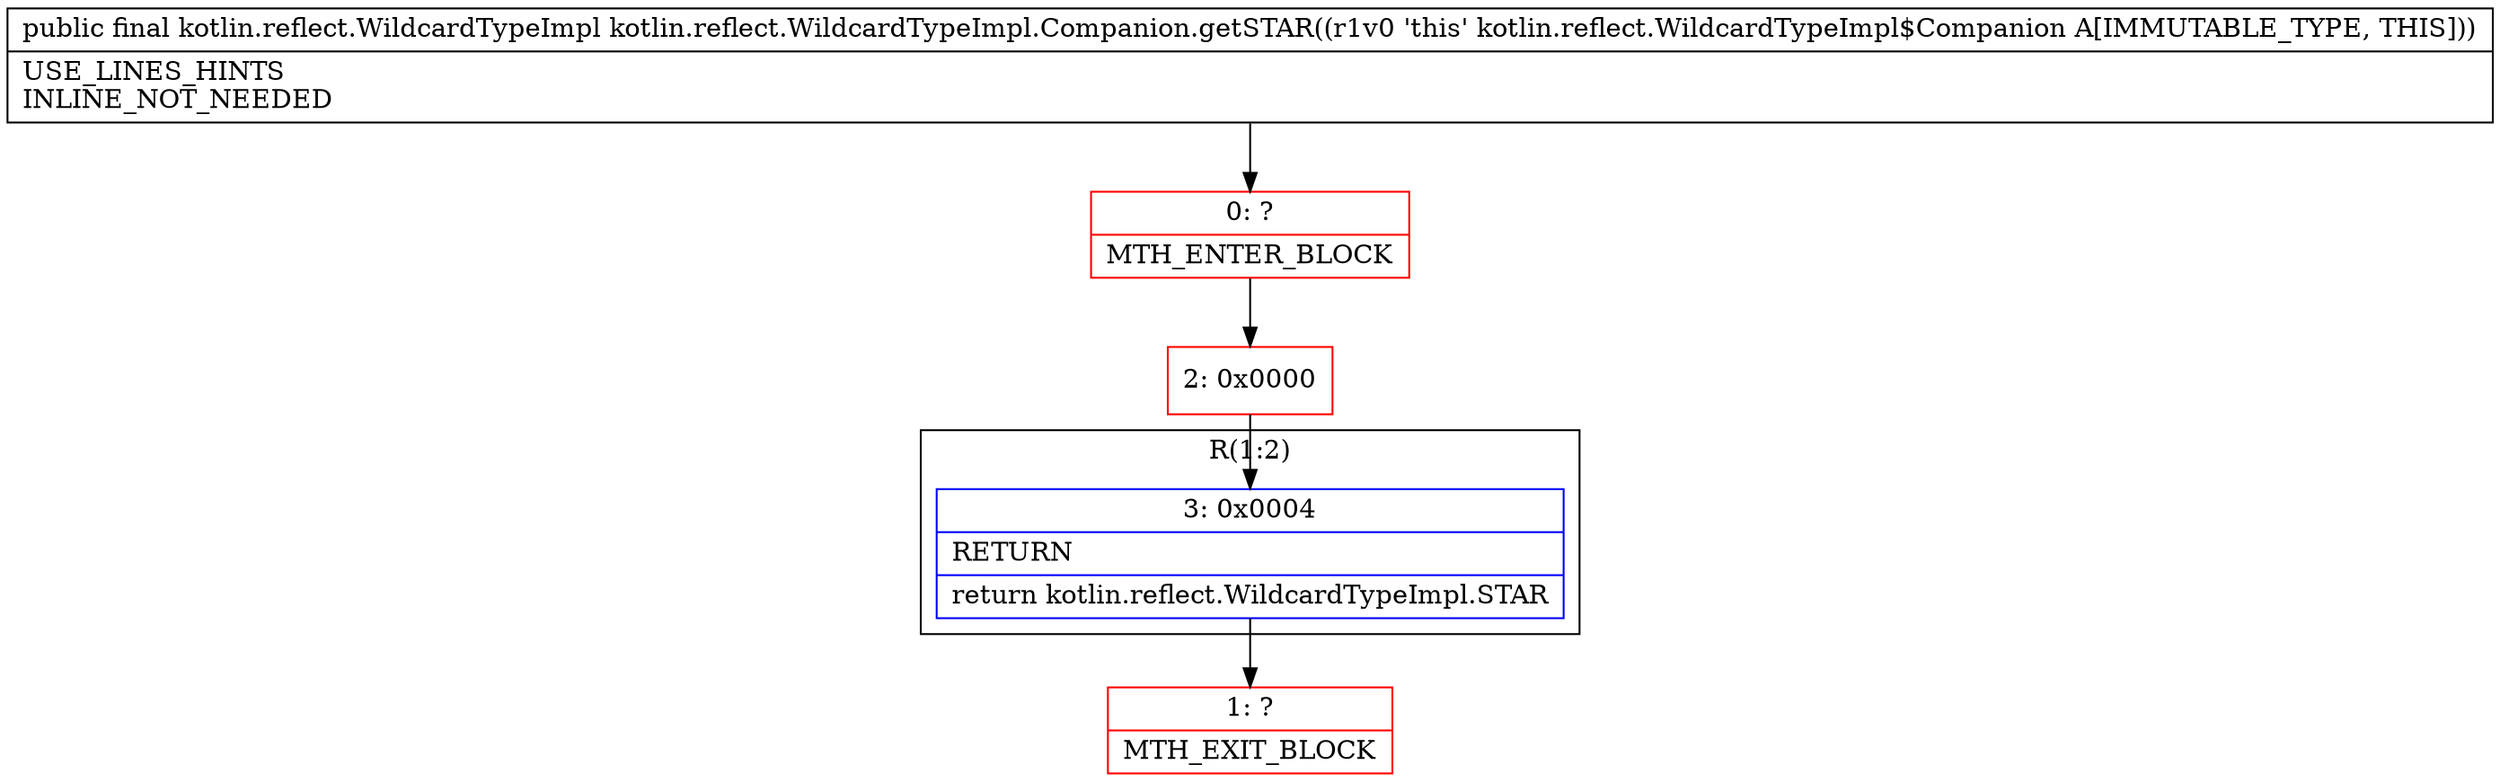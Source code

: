 digraph "CFG forkotlin.reflect.WildcardTypeImpl.Companion.getSTAR()Lkotlin\/reflect\/WildcardTypeImpl;" {
subgraph cluster_Region_585362538 {
label = "R(1:2)";
node [shape=record,color=blue];
Node_3 [shape=record,label="{3\:\ 0x0004|RETURN\l|return kotlin.reflect.WildcardTypeImpl.STAR\l}"];
}
Node_0 [shape=record,color=red,label="{0\:\ ?|MTH_ENTER_BLOCK\l}"];
Node_2 [shape=record,color=red,label="{2\:\ 0x0000}"];
Node_1 [shape=record,color=red,label="{1\:\ ?|MTH_EXIT_BLOCK\l}"];
MethodNode[shape=record,label="{public final kotlin.reflect.WildcardTypeImpl kotlin.reflect.WildcardTypeImpl.Companion.getSTAR((r1v0 'this' kotlin.reflect.WildcardTypeImpl$Companion A[IMMUTABLE_TYPE, THIS]))  | USE_LINES_HINTS\lINLINE_NOT_NEEDED\l}"];
MethodNode -> Node_0;Node_3 -> Node_1;
Node_0 -> Node_2;
Node_2 -> Node_3;
}

